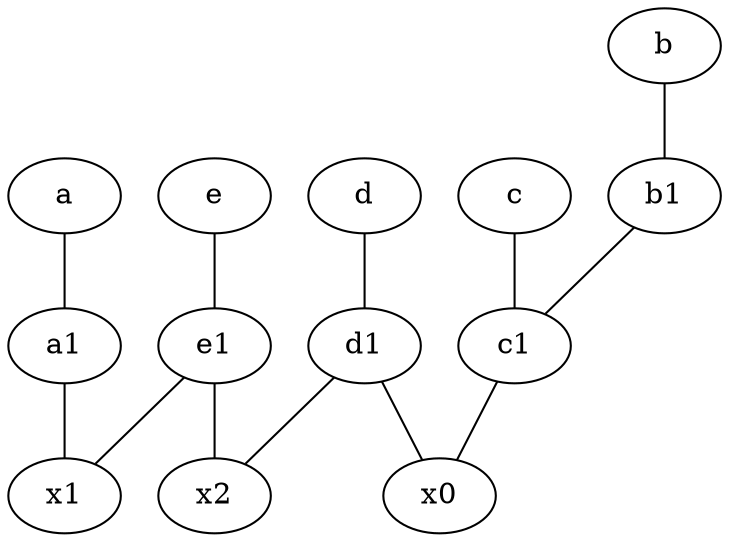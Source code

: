 graph {
	node [labelfontsize=50]
	d1 [labelfontsize=50 pos="3,5!"]
	b1 [labelfontsize=50 pos="9,4!"]
	e1 [labelfontsize=50 pos="7,7!"]
	x2 [labelfontsize=50]
	x0 [labelfontsize=50]
	x1 [labelfontsize=50]
	d [labelfontsize=50 pos="2,5!"]
	c1 [labelfontsize=50 pos="4.5,3!"]
	a1 [labelfontsize=50 pos="8,3!"]
	b -- b1
	b1 -- c1
	e -- e1
	d1 -- x0
	d1 -- x2
	a -- a1
	c -- c1
	e1 -- x1
	c1 -- x0
	d -- d1
	a1 -- x1
	e1 -- x2
}
